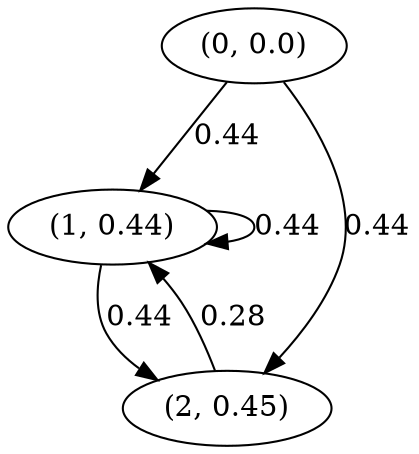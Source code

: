 digraph {
    0 [ label = "(0, 0.0)" ]
    1 [ label = "(1, 0.44)" ]
    2 [ label = "(2, 0.45)" ]
    1 -> 1 [ label = "0.44" ]
    0 -> 1 [ label = "0.44" ]
    2 -> 1 [ label = "0.28" ]
    0 -> 2 [ label = "0.44" ]
    1 -> 2 [ label = "0.44" ]
}

